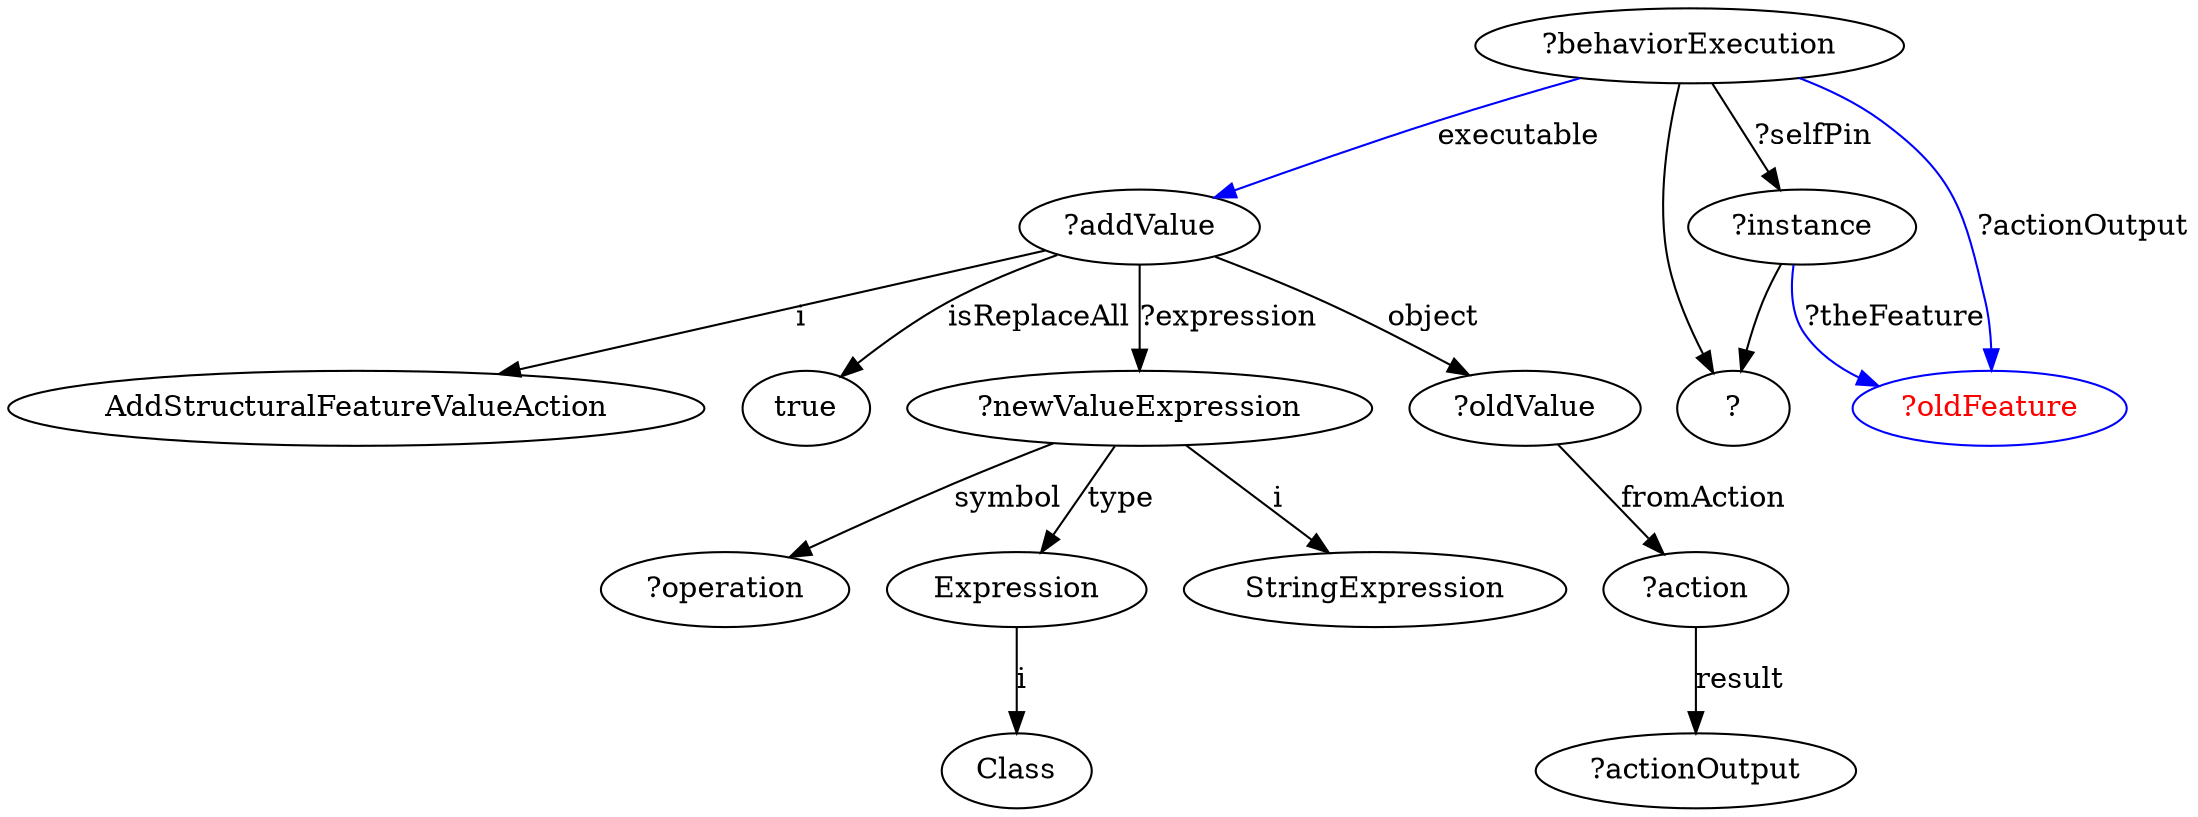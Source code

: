 digraph addStructuralFeatureValueAction {
	"?addValue" -> "AddStructuralFeatureValueAction" [label="i"]
	"?addValue" -> "true" [label="isReplaceAll"]
	"?addValue" -> "?newValueExpression" [label="?expression"]
	"?addValue" -> "?oldValue" [label="object"]
	"?newValueExpression" -> "StringExpression" [label="i"]
	"?newValueExpression" -> "?operation" [label="symbol"]
	"?newValueExpression" -> "Expression" [label="type"]
	"Expression" -> "Class" [label="i"]
	"?oldValue" -> "?action" [label="fromAction"]
	"?action" -> "?actionOutput" [label="result"]
	"?behaviorExecution" -> "?instance" [label="?selfPin"]
	"?behaviorExecution" -> "?"##"+oldFeature+operation" [label="?actionOutput", color="green"]
	"?"##"+oldFeature+operation" [color="green", fontcolor="green"]
	"?instance" -> "?"##"+oldFeature+operation" [label="?theFeature", color="green"]
	"?"##"+oldFeature+operation" [color="green", fontcolor="green"]
	"?behaviorExecution" -> "?addValue" [label="executable", color="blue"]
	"?behaviorExecution" -> "?oldFeature" [label="?actionOutput", color="blue"]
	"?oldFeature" [color="blue", fontcolor="red"]
	"?instance" -> "?oldFeature" [label="?theFeature", color="blue"]
	"?oldFeature" [color="blue", fontcolor="red"]
}
